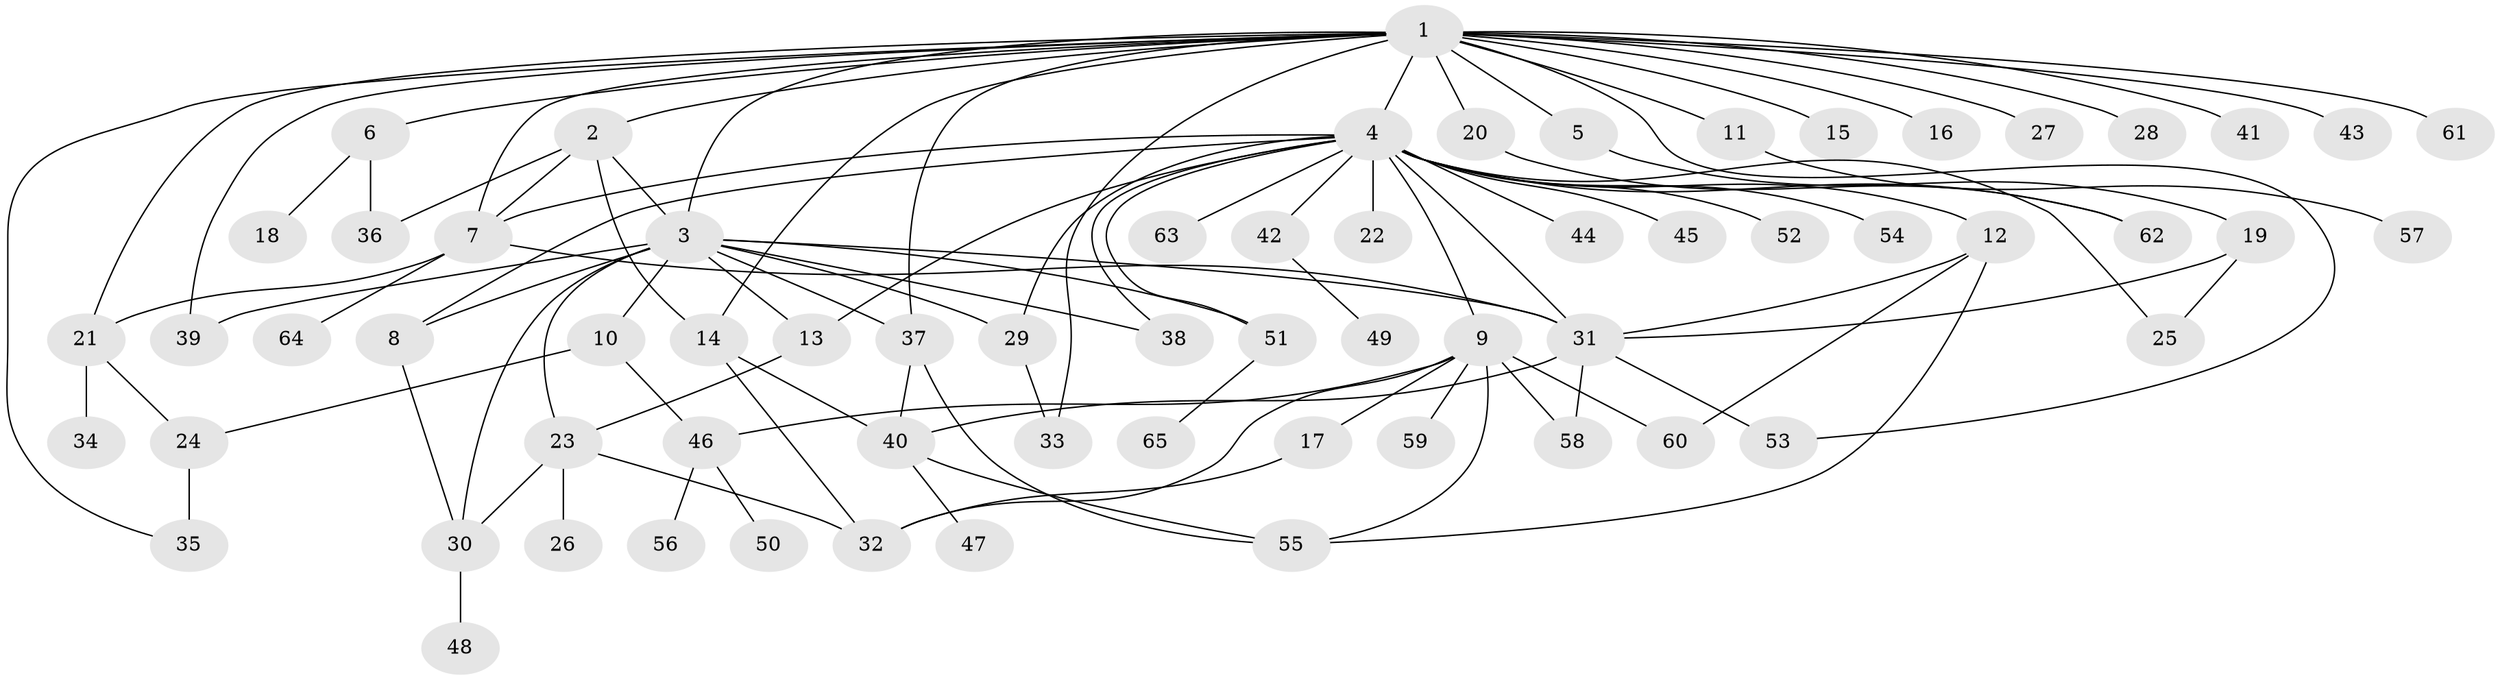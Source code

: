 // original degree distribution, {25: 0.009259259259259259, 6: 0.018518518518518517, 18: 0.009259259259259259, 20: 0.009259259259259259, 2: 0.16666666666666666, 4: 0.07407407407407407, 9: 0.018518518518518517, 1: 0.5092592592592593, 3: 0.08333333333333333, 5: 0.10185185185185185}
// Generated by graph-tools (version 1.1) at 2025/50/03/04/25 22:50:13]
// undirected, 65 vertices, 101 edges
graph export_dot {
  node [color=gray90,style=filled];
  1;
  2;
  3;
  4;
  5;
  6;
  7;
  8;
  9;
  10;
  11;
  12;
  13;
  14;
  15;
  16;
  17;
  18;
  19;
  20;
  21;
  22;
  23;
  24;
  25;
  26;
  27;
  28;
  29;
  30;
  31;
  32;
  33;
  34;
  35;
  36;
  37;
  38;
  39;
  40;
  41;
  42;
  43;
  44;
  45;
  46;
  47;
  48;
  49;
  50;
  51;
  52;
  53;
  54;
  55;
  56;
  57;
  58;
  59;
  60;
  61;
  62;
  63;
  64;
  65;
  1 -- 2 [weight=1.0];
  1 -- 3 [weight=1.0];
  1 -- 4 [weight=1.0];
  1 -- 5 [weight=1.0];
  1 -- 6 [weight=1.0];
  1 -- 7 [weight=1.0];
  1 -- 11 [weight=1.0];
  1 -- 14 [weight=1.0];
  1 -- 15 [weight=1.0];
  1 -- 16 [weight=1.0];
  1 -- 20 [weight=1.0];
  1 -- 21 [weight=1.0];
  1 -- 27 [weight=1.0];
  1 -- 28 [weight=1.0];
  1 -- 33 [weight=1.0];
  1 -- 35 [weight=1.0];
  1 -- 37 [weight=1.0];
  1 -- 39 [weight=1.0];
  1 -- 41 [weight=1.0];
  1 -- 43 [weight=1.0];
  1 -- 53 [weight=1.0];
  1 -- 61 [weight=1.0];
  2 -- 3 [weight=1.0];
  2 -- 7 [weight=2.0];
  2 -- 14 [weight=1.0];
  2 -- 36 [weight=1.0];
  3 -- 8 [weight=1.0];
  3 -- 10 [weight=1.0];
  3 -- 13 [weight=1.0];
  3 -- 23 [weight=1.0];
  3 -- 29 [weight=1.0];
  3 -- 30 [weight=1.0];
  3 -- 31 [weight=1.0];
  3 -- 37 [weight=1.0];
  3 -- 38 [weight=1.0];
  3 -- 39 [weight=4.0];
  3 -- 51 [weight=1.0];
  4 -- 7 [weight=1.0];
  4 -- 8 [weight=1.0];
  4 -- 9 [weight=1.0];
  4 -- 12 [weight=1.0];
  4 -- 13 [weight=1.0];
  4 -- 22 [weight=1.0];
  4 -- 25 [weight=1.0];
  4 -- 29 [weight=1.0];
  4 -- 31 [weight=1.0];
  4 -- 38 [weight=1.0];
  4 -- 42 [weight=1.0];
  4 -- 44 [weight=1.0];
  4 -- 45 [weight=1.0];
  4 -- 51 [weight=1.0];
  4 -- 52 [weight=1.0];
  4 -- 54 [weight=1.0];
  4 -- 62 [weight=1.0];
  4 -- 63 [weight=1.0];
  5 -- 19 [weight=3.0];
  6 -- 18 [weight=1.0];
  6 -- 36 [weight=1.0];
  7 -- 21 [weight=1.0];
  7 -- 31 [weight=2.0];
  7 -- 64 [weight=1.0];
  8 -- 30 [weight=1.0];
  9 -- 17 [weight=1.0];
  9 -- 32 [weight=1.0];
  9 -- 46 [weight=1.0];
  9 -- 55 [weight=1.0];
  9 -- 58 [weight=1.0];
  9 -- 59 [weight=1.0];
  9 -- 60 [weight=1.0];
  10 -- 24 [weight=1.0];
  10 -- 46 [weight=1.0];
  11 -- 57 [weight=1.0];
  12 -- 31 [weight=1.0];
  12 -- 55 [weight=1.0];
  12 -- 60 [weight=1.0];
  13 -- 23 [weight=1.0];
  14 -- 32 [weight=1.0];
  14 -- 40 [weight=1.0];
  17 -- 32 [weight=2.0];
  19 -- 25 [weight=1.0];
  19 -- 31 [weight=1.0];
  20 -- 62 [weight=1.0];
  21 -- 24 [weight=1.0];
  21 -- 34 [weight=1.0];
  23 -- 26 [weight=1.0];
  23 -- 30 [weight=1.0];
  23 -- 32 [weight=1.0];
  24 -- 35 [weight=2.0];
  29 -- 33 [weight=2.0];
  30 -- 48 [weight=1.0];
  31 -- 40 [weight=1.0];
  31 -- 53 [weight=3.0];
  31 -- 58 [weight=1.0];
  37 -- 40 [weight=1.0];
  37 -- 55 [weight=1.0];
  40 -- 47 [weight=2.0];
  40 -- 55 [weight=1.0];
  42 -- 49 [weight=1.0];
  46 -- 50 [weight=1.0];
  46 -- 56 [weight=1.0];
  51 -- 65 [weight=1.0];
}
